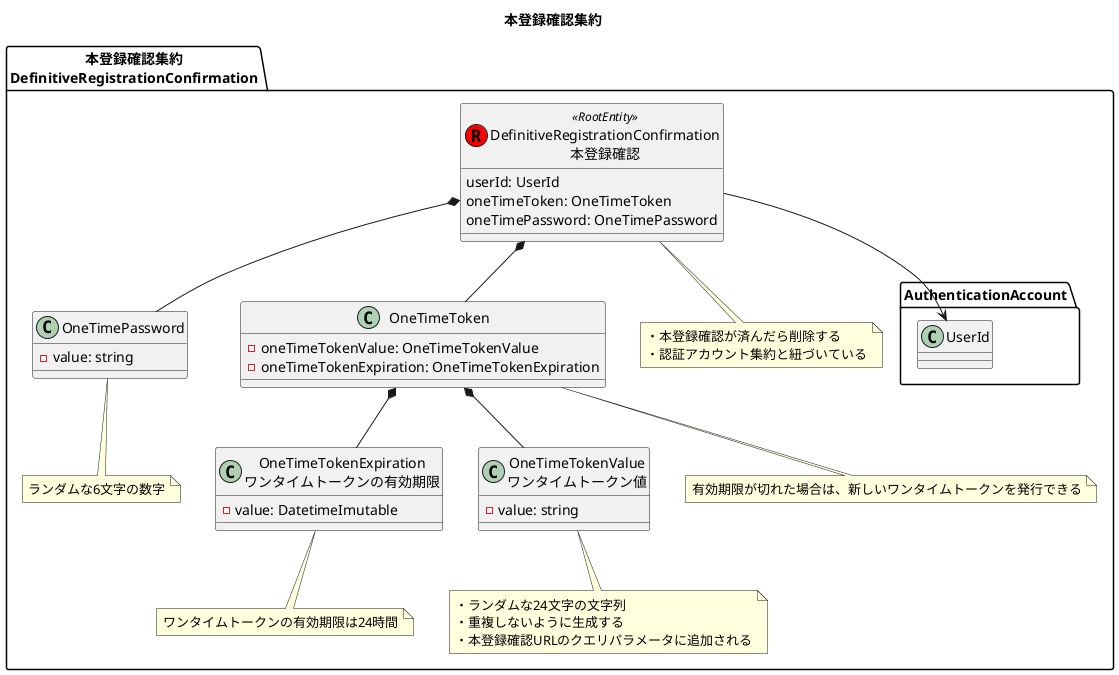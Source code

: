 @startuml 本登録確認集約

title 本登録確認集約

package "本登録確認集約\nDefinitiveRegistrationConfirmation" {
    class "DefinitiveRegistrationConfirmation\n本登録確認" as DefinitiveRegistrationConfirmation << (R,red) RootEntity >> {
        userId: UserId
        oneTimeToken: OneTimeToken
        oneTimePassword: OneTimePassword
    }

    class OneTimePassword {
        - value: string
    }

    class OneTimeToken {
        - oneTimeTokenValue: OneTimeTokenValue
        - oneTimeTokenExpiration: OneTimeTokenExpiration
    }

    class "OneTimeTokenExpiration\nワンタイムトークンの有効期限" as OneTimeTokenExpiration {
        - value: DatetimeImutable
    }

    class "OneTimeTokenValue\nワンタイムトークン値" as OneTimeTokenValue {
        - value: string
    }

    note bottom of DefinitiveRegistrationConfirmation
        ・本登録確認が済んだら削除する
        ・認証アカウント集約と紐づいている
    end note

    note bottom of OneTimePassword
        ランダムな6文字の数字
    end note

    note bottom of OneTimeToken
        有効期限が切れた場合は、新しいワンタイムトークンを発行できる
    end note

    note bottom of OneTimeTokenExpiration
        ワンタイムトークンの有効期限は24時間
    end note

    note bottom of OneTimeTokenValue
        ・ランダムな24文字の文字列
        ・重複しないように生成する
        ・本登録確認URLのクエリパラメータに追加される
    end note

    DefinitiveRegistrationConfirmation *-down- OneTimeToken
    DefinitiveRegistrationConfirmation *-down- OneTimePassword
    OneTimeToken *-down- OneTimeTokenValue
    OneTimeToken *-down- OneTimeTokenExpiration
    DefinitiveRegistrationConfirmation -down-> AuthenticationAccount.UserId
}

@enduml